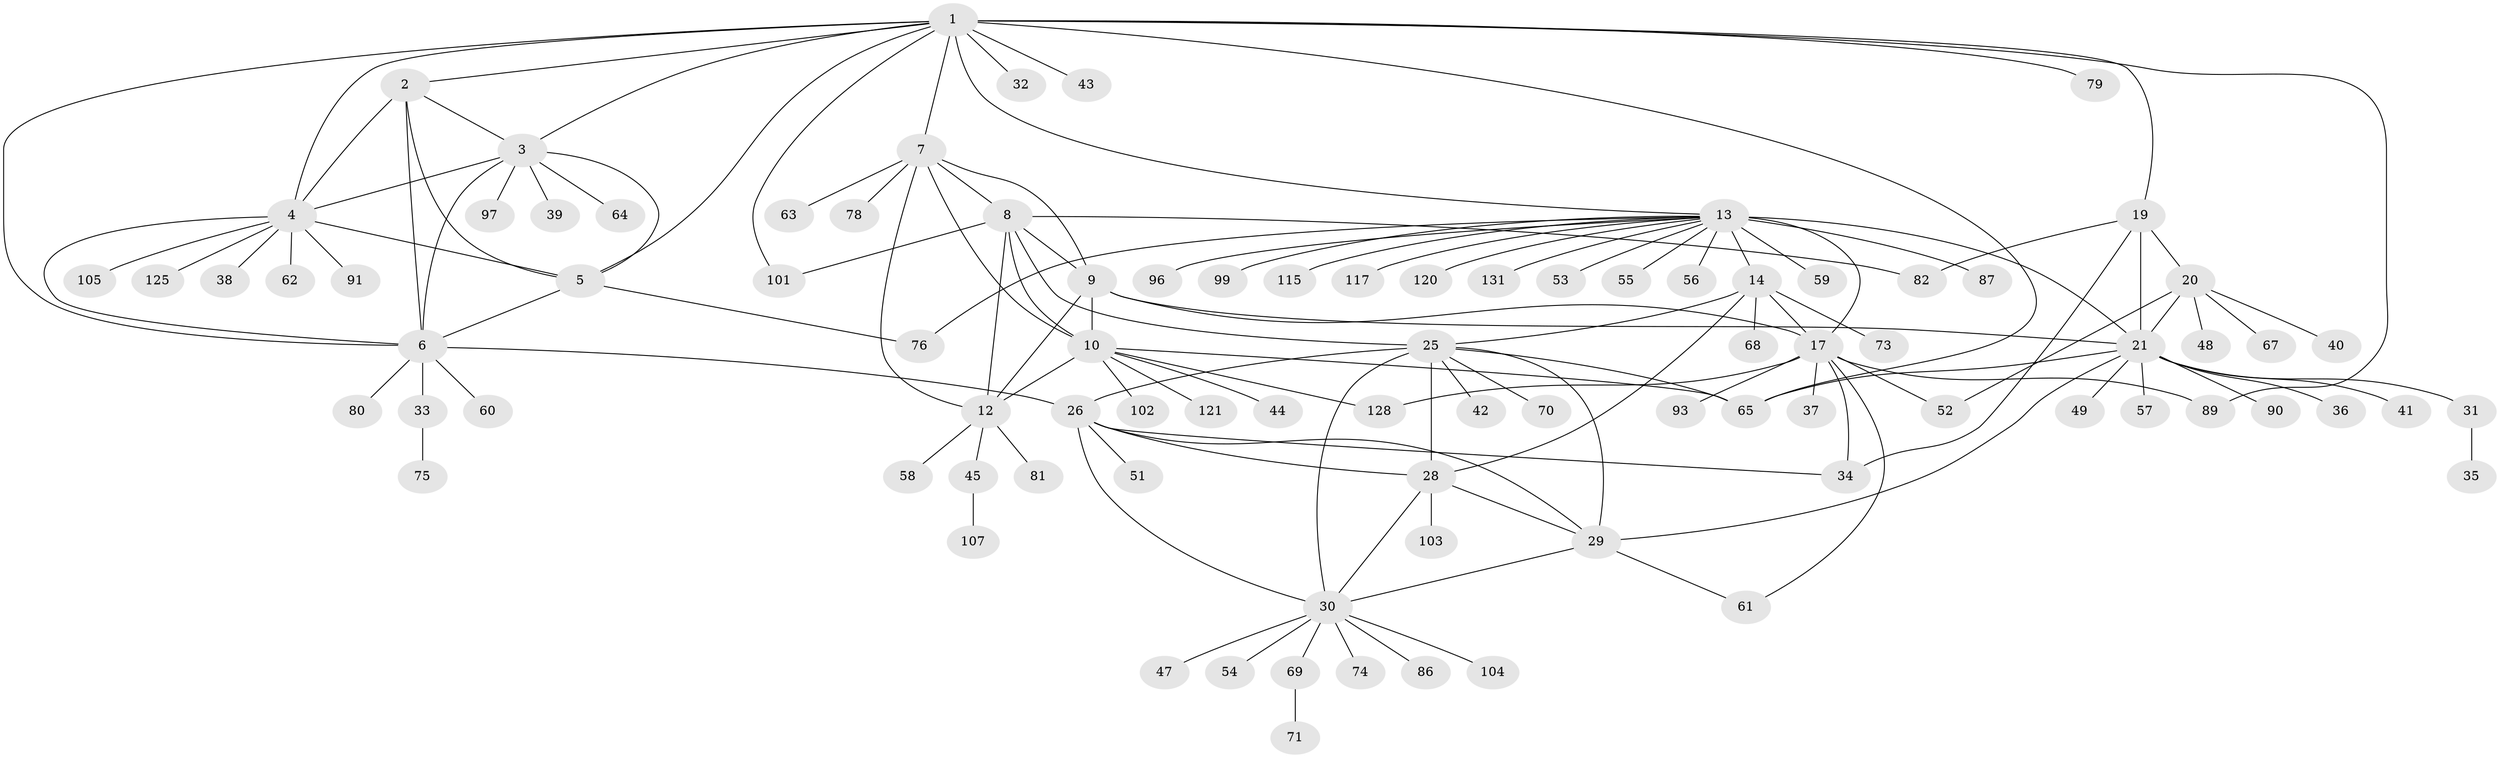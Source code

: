 // original degree distribution, {14: 0.007633587786259542, 5: 0.007633587786259542, 8: 0.05343511450381679, 10: 0.030534351145038167, 6: 0.015267175572519083, 9: 0.04580152671755725, 7: 0.03816793893129771, 11: 0.015267175572519083, 15: 0.007633587786259542, 12: 0.007633587786259542, 2: 0.16793893129770993, 1: 0.5725190839694656, 4: 0.015267175572519083, 3: 0.015267175572519083}
// Generated by graph-tools (version 1.1) at 2025/19/03/04/25 18:19:31]
// undirected, 91 vertices, 133 edges
graph export_dot {
graph [start="1"]
  node [color=gray90,style=filled];
  1;
  2;
  3;
  4;
  5;
  6;
  7;
  8;
  9;
  10 [super="+11+50"];
  12;
  13 [super="+16"];
  14 [super="+113+122+84+15"];
  17 [super="+18+66"];
  19 [super="+123+126"];
  20 [super="+108"];
  21 [super="+22"];
  25 [super="+27"];
  26;
  28;
  29 [super="+124"];
  30;
  31;
  32;
  33;
  34 [super="+100+95"];
  35 [super="+118"];
  36;
  37;
  38;
  39;
  40;
  41;
  42;
  43;
  44 [super="+116"];
  45;
  47;
  48;
  49;
  51;
  52;
  53;
  54;
  55;
  56;
  57;
  58 [super="+92"];
  59;
  60;
  61;
  62;
  63 [super="+110"];
  64;
  65 [super="+83+72"];
  67;
  68;
  69 [super="+88"];
  70;
  71;
  73;
  74 [super="+114"];
  75;
  76;
  78;
  79 [super="+85"];
  80;
  81;
  82 [super="+109+112"];
  86;
  87;
  89;
  90;
  91;
  93;
  96;
  97;
  99;
  101;
  102;
  103;
  104;
  105;
  107;
  115;
  117;
  120;
  121;
  125;
  128;
  131;
  1 -- 2;
  1 -- 3;
  1 -- 4;
  1 -- 5;
  1 -- 6;
  1 -- 7;
  1 -- 13;
  1 -- 19;
  1 -- 32;
  1 -- 43;
  1 -- 65;
  1 -- 79;
  1 -- 89;
  1 -- 101;
  2 -- 3;
  2 -- 4;
  2 -- 5;
  2 -- 6;
  3 -- 4;
  3 -- 5;
  3 -- 6;
  3 -- 39;
  3 -- 64;
  3 -- 97;
  4 -- 5;
  4 -- 6;
  4 -- 38;
  4 -- 62;
  4 -- 91;
  4 -- 105;
  4 -- 125;
  5 -- 6;
  5 -- 76;
  6 -- 26;
  6 -- 33;
  6 -- 60;
  6 -- 80;
  7 -- 8;
  7 -- 9;
  7 -- 10 [weight=2];
  7 -- 12;
  7 -- 63;
  7 -- 78;
  8 -- 9;
  8 -- 10 [weight=2];
  8 -- 12;
  8 -- 25;
  8 -- 82;
  8 -- 101;
  9 -- 10 [weight=2];
  9 -- 12;
  9 -- 17;
  9 -- 21;
  10 -- 12 [weight=2];
  10 -- 65;
  10 -- 102;
  10 -- 121;
  10 -- 128;
  10 -- 44;
  12 -- 45;
  12 -- 58;
  12 -- 81;
  13 -- 14 [weight=4];
  13 -- 17 [weight=4];
  13 -- 53;
  13 -- 117;
  13 -- 131;
  13 -- 96;
  13 -- 99;
  13 -- 76;
  13 -- 115;
  13 -- 55;
  13 -- 87;
  13 -- 56;
  13 -- 59;
  13 -- 120;
  13 -- 21;
  14 -- 17 [weight=4];
  14 -- 28;
  14 -- 68;
  14 -- 73;
  14 -- 25;
  17 -- 34;
  17 -- 52;
  17 -- 61;
  17 -- 93;
  17 -- 128;
  17 -- 37;
  17 -- 89;
  19 -- 20;
  19 -- 21 [weight=4];
  19 -- 82;
  19 -- 34;
  20 -- 21 [weight=4];
  20 -- 40;
  20 -- 48;
  20 -- 52;
  20 -- 67;
  21 -- 29;
  21 -- 31;
  21 -- 49;
  21 -- 90;
  21 -- 65;
  21 -- 36;
  21 -- 41;
  21 -- 57;
  25 -- 26 [weight=2];
  25 -- 28 [weight=2];
  25 -- 29 [weight=2];
  25 -- 30 [weight=2];
  25 -- 65;
  25 -- 70;
  25 -- 42;
  26 -- 28;
  26 -- 29;
  26 -- 30;
  26 -- 34;
  26 -- 51;
  28 -- 29;
  28 -- 30;
  28 -- 103;
  29 -- 30;
  29 -- 61;
  30 -- 47;
  30 -- 54;
  30 -- 69;
  30 -- 74;
  30 -- 86;
  30 -- 104;
  31 -- 35;
  33 -- 75;
  45 -- 107;
  69 -- 71;
}

